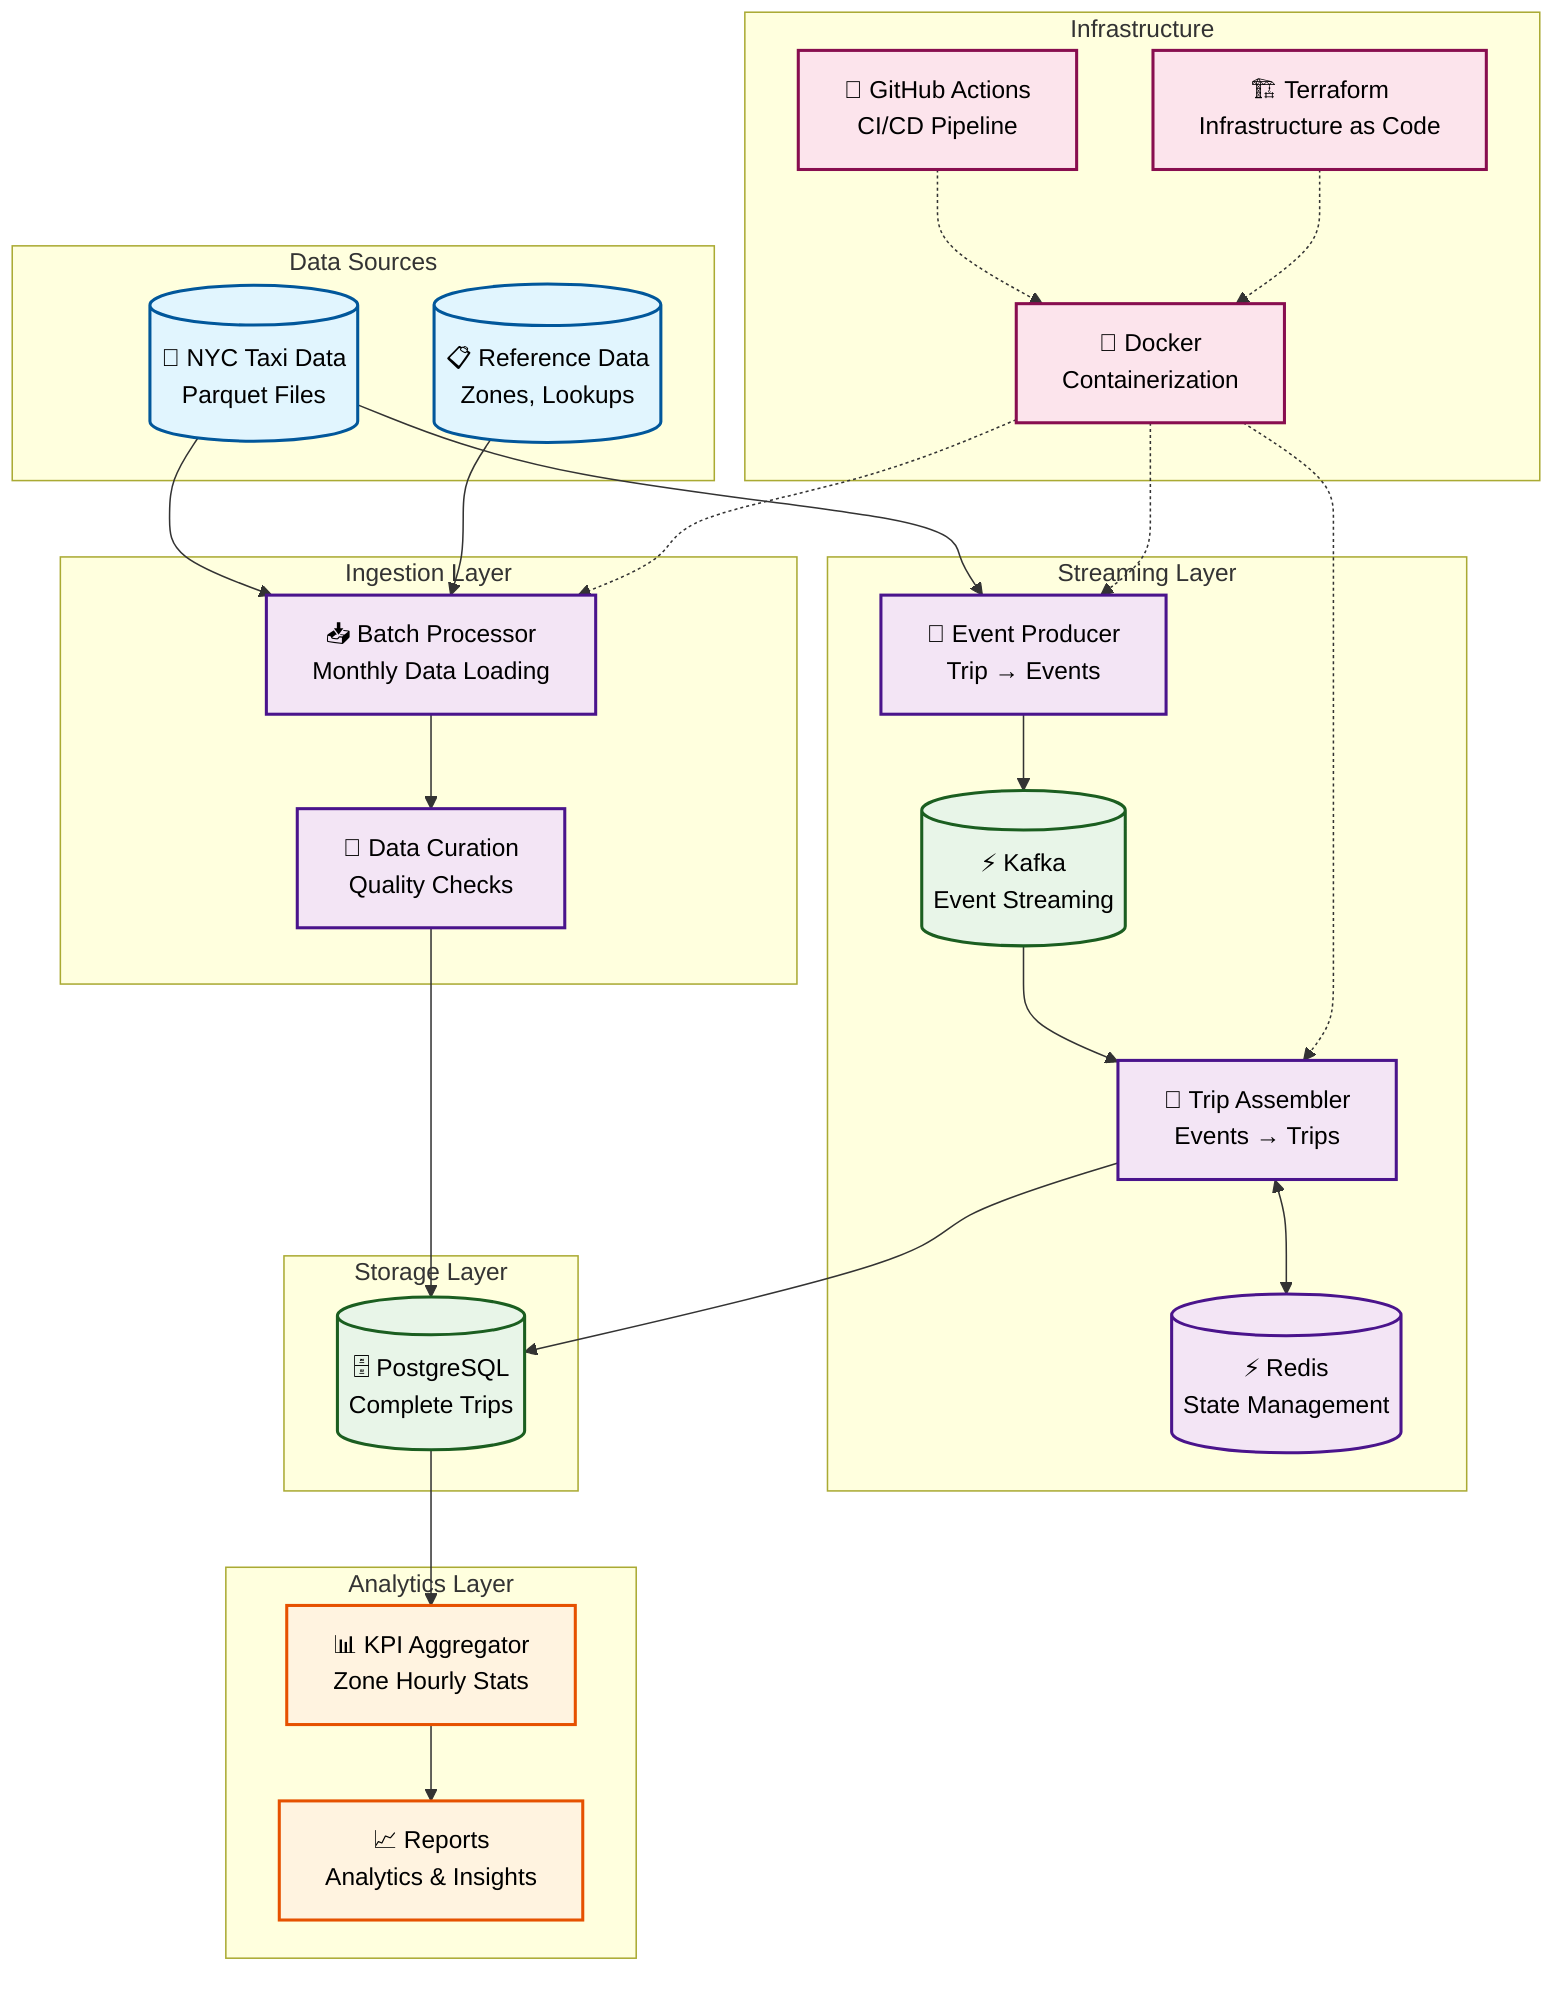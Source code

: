 graph TB
    %% Data Sources
    subgraph "Data Sources"
        NYC[("🗽 NYC Taxi Data<br/>Parquet Files")]
        REF[("📋 Reference Data<br/>Zones, Lookups")]
    end

    %% Ingestion Layer
    subgraph "Ingestion Layer"
        BATCH["📥 Batch Processor<br/>Monthly Data Loading"]
        CURATE["🔧 Data Curation<br/>Quality Checks"]
    end

    %% Streaming Layer
    subgraph "Streaming Layer"
        PRODUCER["📡 Event Producer<br/>Trip → Events"]
        KAFKA[("⚡ Kafka<br/>Event Streaming")]
        ASSEMBLER["🔧 Trip Assembler<br/>Events → Trips"]
        REDIS[("⚡ Redis<br/>State Management")]
    end

    %% Storage Layer
    subgraph "Storage Layer"
        POSTGRES[("🗄️ PostgreSQL<br/>Complete Trips")]
    end

    %% Analytics Layer
    subgraph "Analytics Layer"
        AGGREGATOR["📊 KPI Aggregator<br/>Zone Hourly Stats"]
        REPORTS["📈 Reports<br/>Analytics & Insights"]
    end

    %% Infrastructure
    subgraph "Infrastructure"
        DOCKER["🐳 Docker<br/>Containerization"]
        CI["🔄 GitHub Actions<br/>CI/CD Pipeline"]
        TERRAFORM["🏗️ Terraform<br/>Infrastructure as Code"]
    end

    %% Data Flow
    NYC --> BATCH
    REF --> BATCH
    BATCH --> CURATE
    CURATE --> POSTGRES

    %% Streaming Path
    NYC --> PRODUCER
    PRODUCER --> KAFKA
    KAFKA --> ASSEMBLER
    ASSEMBLER <--> REDIS
    ASSEMBLER --> POSTGRES

    %% Analytics Path
    POSTGRES --> AGGREGATOR
    AGGREGATOR --> REPORTS

    %% Infrastructure connections
    DOCKER -.-> BATCH
    DOCKER -.-> PRODUCER
    DOCKER -.-> ASSEMBLER
    CI -.-> DOCKER
    TERRAFORM -.-> DOCKER

    %% Styling
    classDef dataSource fill:#e1f5fe,stroke:#01579b,stroke-width:2px,color:#000
    classDef processing fill:#f3e5f5,stroke:#4a148c,stroke-width:2px,color:#000
    classDef storage fill:#e8f5e8,stroke:#1b5e20,stroke-width:2px,color:#000
    classDef analytics fill:#fff3e0,stroke:#e65100,stroke-width:2px,color:#000
    classDef infrastructure fill:#fce4ec,stroke:#880e4f,stroke-width:2px,color:#000

    class NYC,REF dataSource
    class BATCH,CURATE,PRODUCER,ASSEMBLER,REDIS processing
    class POSTGRES,KAFKA storage
    class AGGREGATOR,REPORTS analytics
    class DOCKER,CI,TERRAFORM infrastructure